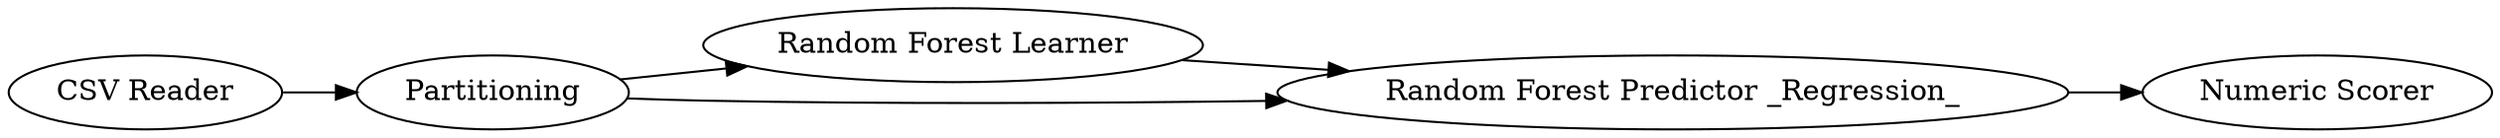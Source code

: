 digraph {
	5 -> 3
	4 -> 2
	5 -> 4
	3 -> 4
	1 -> 5
	5 [label=Partitioning]
	1 [label="CSV Reader"]
	4 [label="Random Forest Predictor _Regression_"]
	3 [label="Random Forest Learner"]
	2 [label="Numeric Scorer"]
	rankdir=LR
}
